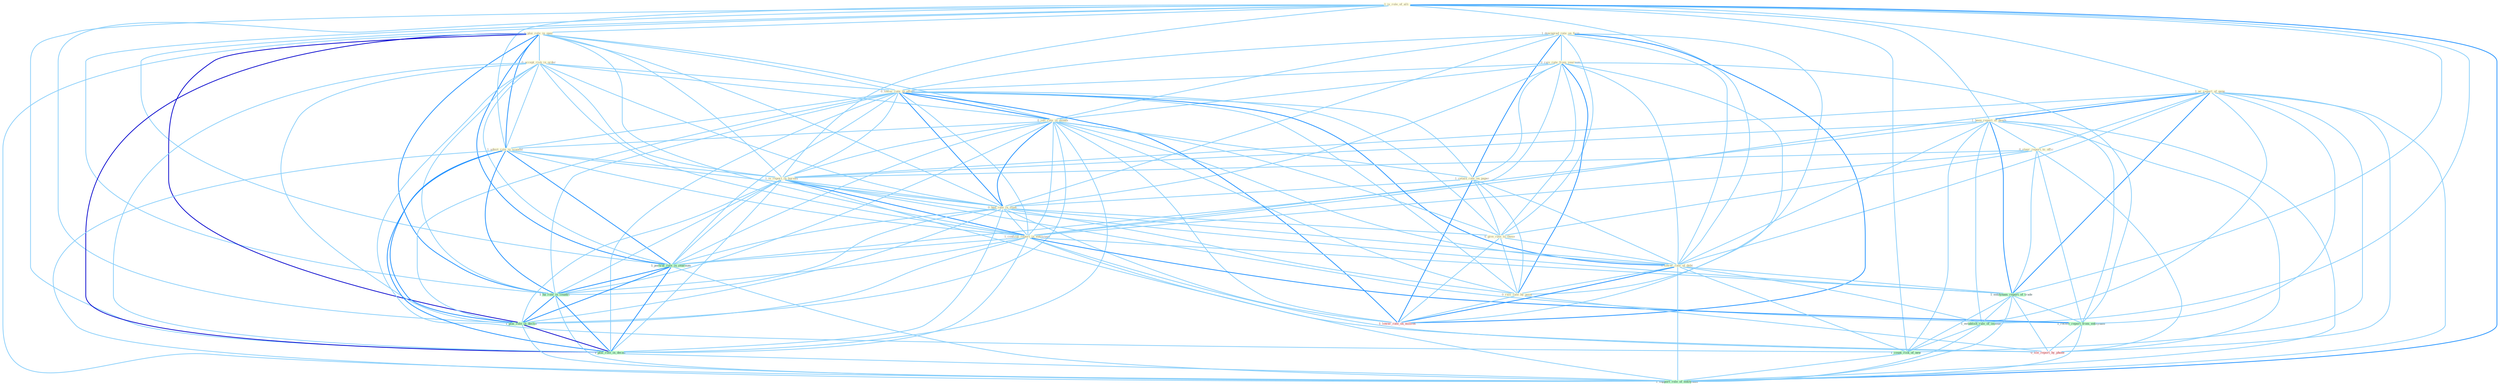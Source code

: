 Graph G{ 
    node
    [shape=polygon,style=filled,width=.5,height=.06,color="#BDFCC9",fixedsize=true,fontsize=4,
    fontcolor="#2f4f4f"];
    {node
    [color="#ffffe0", fontcolor="#8b7d6b"] "1_is_role_of_alli " "1_ar_report_of_gene " "1_downgrad_rate_on_firm " "1_plai_role_in_oper " "0_accept_risk_in_order " "1_been_report_of_death " "0_rais_rate_from_yearnum " "0_lower_rate_in_effort " "0_jolt_rate_in_month " "1_admit_role_in_scandal " "1_retain_rate_on_paper " "0_steer_report_to_offic " "1_is_report_in_bureau " "0_had_rate_in_studi " "1_confirm_report_in_entitynam " "0_give_rate_to_those " "1_lower_rate_of_debt " "0_rais_rate_by_point "}
{node [color="#fff0f5", fontcolor="#b22222"] "1_lower_rate_on_million " "0_file_report_by_phone "}
edge [color="#B0E2FF"];

	"1_is_role_of_alli " -- "1_ar_report_of_gene " [w="1", color="#87cefa" ];
	"1_is_role_of_alli " -- "1_plai_role_in_oper " [w="1", color="#87cefa" ];
	"1_is_role_of_alli " -- "1_been_report_of_death " [w="1", color="#87cefa" ];
	"1_is_role_of_alli " -- "1_admit_role_in_scandal " [w="1", color="#87cefa" ];
	"1_is_role_of_alli " -- "1_is_report_in_bureau " [w="1", color="#87cefa" ];
	"1_is_role_of_alli " -- "1_lower_rate_of_debt " [w="1", color="#87cefa" ];
	"1_is_role_of_alli " -- "1_portrai_role_in_yearnum " [w="1", color="#87cefa" ];
	"1_is_role_of_alli " -- "1_ha_role_in_countri " [w="1", color="#87cefa" ];
	"1_is_role_of_alli " -- "1_entitynam_report_of_trade " [w="1", color="#87cefa" ];
	"1_is_role_of_alli " -- "1_plai_role_in_declin " [w="1", color="#87cefa" ];
	"1_is_role_of_alli " -- "1_establish_rule_of_immun " [w="1", color="#87cefa" ];
	"1_is_role_of_alli " -- "1_count_risk_of_new " [w="1", color="#87cefa" ];
	"1_is_role_of_alli " -- "1_plai_role_in_decad " [w="1", color="#87cefa" ];
	"1_is_role_of_alli " -- "1_support_role_of_entitynam " [w="2", color="#1e90ff" , len=0.8];
	"1_ar_report_of_gene " -- "1_been_report_of_death " [w="2", color="#1e90ff" , len=0.8];
	"1_ar_report_of_gene " -- "0_steer_report_to_offic " [w="1", color="#87cefa" ];
	"1_ar_report_of_gene " -- "1_is_report_in_bureau " [w="1", color="#87cefa" ];
	"1_ar_report_of_gene " -- "1_confirm_report_in_entitynam " [w="1", color="#87cefa" ];
	"1_ar_report_of_gene " -- "1_lower_rate_of_debt " [w="1", color="#87cefa" ];
	"1_ar_report_of_gene " -- "1_entitynam_report_of_trade " [w="2", color="#1e90ff" , len=0.8];
	"1_ar_report_of_gene " -- "1_receiv_report_from_entitynam " [w="1", color="#87cefa" ];
	"1_ar_report_of_gene " -- "1_establish_rule_of_immun " [w="1", color="#87cefa" ];
	"1_ar_report_of_gene " -- "1_count_risk_of_new " [w="1", color="#87cefa" ];
	"1_ar_report_of_gene " -- "0_file_report_by_phone " [w="1", color="#87cefa" ];
	"1_ar_report_of_gene " -- "1_support_role_of_entitynam " [w="1", color="#87cefa" ];
	"1_downgrad_rate_on_firm " -- "0_rais_rate_from_yearnum " [w="1", color="#87cefa" ];
	"1_downgrad_rate_on_firm " -- "0_lower_rate_in_effort " [w="1", color="#87cefa" ];
	"1_downgrad_rate_on_firm " -- "0_jolt_rate_in_month " [w="1", color="#87cefa" ];
	"1_downgrad_rate_on_firm " -- "1_retain_rate_on_paper " [w="2", color="#1e90ff" , len=0.8];
	"1_downgrad_rate_on_firm " -- "0_had_rate_in_studi " [w="1", color="#87cefa" ];
	"1_downgrad_rate_on_firm " -- "0_give_rate_to_those " [w="1", color="#87cefa" ];
	"1_downgrad_rate_on_firm " -- "1_lower_rate_of_debt " [w="1", color="#87cefa" ];
	"1_downgrad_rate_on_firm " -- "0_rais_rate_by_point " [w="1", color="#87cefa" ];
	"1_downgrad_rate_on_firm " -- "1_lower_rate_on_million " [w="2", color="#1e90ff" , len=0.8];
	"1_plai_role_in_oper " -- "0_accept_risk_in_order " [w="1", color="#87cefa" ];
	"1_plai_role_in_oper " -- "0_lower_rate_in_effort " [w="1", color="#87cefa" ];
	"1_plai_role_in_oper " -- "0_jolt_rate_in_month " [w="1", color="#87cefa" ];
	"1_plai_role_in_oper " -- "1_admit_role_in_scandal " [w="2", color="#1e90ff" , len=0.8];
	"1_plai_role_in_oper " -- "1_is_report_in_bureau " [w="1", color="#87cefa" ];
	"1_plai_role_in_oper " -- "0_had_rate_in_studi " [w="1", color="#87cefa" ];
	"1_plai_role_in_oper " -- "1_confirm_report_in_entitynam " [w="1", color="#87cefa" ];
	"1_plai_role_in_oper " -- "1_portrai_role_in_yearnum " [w="2", color="#1e90ff" , len=0.8];
	"1_plai_role_in_oper " -- "1_ha_role_in_countri " [w="2", color="#1e90ff" , len=0.8];
	"1_plai_role_in_oper " -- "1_plai_role_in_declin " [w="3", color="#0000cd" , len=0.6];
	"1_plai_role_in_oper " -- "1_plai_role_in_decad " [w="3", color="#0000cd" , len=0.6];
	"1_plai_role_in_oper " -- "1_support_role_of_entitynam " [w="1", color="#87cefa" ];
	"0_accept_risk_in_order " -- "0_lower_rate_in_effort " [w="1", color="#87cefa" ];
	"0_accept_risk_in_order " -- "0_jolt_rate_in_month " [w="1", color="#87cefa" ];
	"0_accept_risk_in_order " -- "1_admit_role_in_scandal " [w="1", color="#87cefa" ];
	"0_accept_risk_in_order " -- "1_is_report_in_bureau " [w="1", color="#87cefa" ];
	"0_accept_risk_in_order " -- "0_had_rate_in_studi " [w="1", color="#87cefa" ];
	"0_accept_risk_in_order " -- "1_confirm_report_in_entitynam " [w="1", color="#87cefa" ];
	"0_accept_risk_in_order " -- "1_portrai_role_in_yearnum " [w="1", color="#87cefa" ];
	"0_accept_risk_in_order " -- "1_ha_role_in_countri " [w="1", color="#87cefa" ];
	"0_accept_risk_in_order " -- "1_plai_role_in_declin " [w="1", color="#87cefa" ];
	"0_accept_risk_in_order " -- "1_count_risk_of_new " [w="1", color="#87cefa" ];
	"0_accept_risk_in_order " -- "1_plai_role_in_decad " [w="1", color="#87cefa" ];
	"1_been_report_of_death " -- "0_steer_report_to_offic " [w="1", color="#87cefa" ];
	"1_been_report_of_death " -- "1_is_report_in_bureau " [w="1", color="#87cefa" ];
	"1_been_report_of_death " -- "1_confirm_report_in_entitynam " [w="1", color="#87cefa" ];
	"1_been_report_of_death " -- "1_lower_rate_of_debt " [w="1", color="#87cefa" ];
	"1_been_report_of_death " -- "1_entitynam_report_of_trade " [w="2", color="#1e90ff" , len=0.8];
	"1_been_report_of_death " -- "1_receiv_report_from_entitynam " [w="1", color="#87cefa" ];
	"1_been_report_of_death " -- "1_establish_rule_of_immun " [w="1", color="#87cefa" ];
	"1_been_report_of_death " -- "1_count_risk_of_new " [w="1", color="#87cefa" ];
	"1_been_report_of_death " -- "0_file_report_by_phone " [w="1", color="#87cefa" ];
	"1_been_report_of_death " -- "1_support_role_of_entitynam " [w="1", color="#87cefa" ];
	"0_rais_rate_from_yearnum " -- "0_lower_rate_in_effort " [w="1", color="#87cefa" ];
	"0_rais_rate_from_yearnum " -- "0_jolt_rate_in_month " [w="1", color="#87cefa" ];
	"0_rais_rate_from_yearnum " -- "1_retain_rate_on_paper " [w="1", color="#87cefa" ];
	"0_rais_rate_from_yearnum " -- "0_had_rate_in_studi " [w="1", color="#87cefa" ];
	"0_rais_rate_from_yearnum " -- "0_give_rate_to_those " [w="1", color="#87cefa" ];
	"0_rais_rate_from_yearnum " -- "1_lower_rate_of_debt " [w="1", color="#87cefa" ];
	"0_rais_rate_from_yearnum " -- "0_rais_rate_by_point " [w="2", color="#1e90ff" , len=0.8];
	"0_rais_rate_from_yearnum " -- "1_portrai_role_in_yearnum " [w="1", color="#87cefa" ];
	"0_rais_rate_from_yearnum " -- "1_lower_rate_on_million " [w="1", color="#87cefa" ];
	"0_rais_rate_from_yearnum " -- "1_receiv_report_from_entitynam " [w="1", color="#87cefa" ];
	"0_lower_rate_in_effort " -- "0_jolt_rate_in_month " [w="2", color="#1e90ff" , len=0.8];
	"0_lower_rate_in_effort " -- "1_admit_role_in_scandal " [w="1", color="#87cefa" ];
	"0_lower_rate_in_effort " -- "1_retain_rate_on_paper " [w="1", color="#87cefa" ];
	"0_lower_rate_in_effort " -- "1_is_report_in_bureau " [w="1", color="#87cefa" ];
	"0_lower_rate_in_effort " -- "0_had_rate_in_studi " [w="2", color="#1e90ff" , len=0.8];
	"0_lower_rate_in_effort " -- "1_confirm_report_in_entitynam " [w="1", color="#87cefa" ];
	"0_lower_rate_in_effort " -- "0_give_rate_to_those " [w="1", color="#87cefa" ];
	"0_lower_rate_in_effort " -- "1_lower_rate_of_debt " [w="2", color="#1e90ff" , len=0.8];
	"0_lower_rate_in_effort " -- "0_rais_rate_by_point " [w="1", color="#87cefa" ];
	"0_lower_rate_in_effort " -- "1_portrai_role_in_yearnum " [w="1", color="#87cefa" ];
	"0_lower_rate_in_effort " -- "1_ha_role_in_countri " [w="1", color="#87cefa" ];
	"0_lower_rate_in_effort " -- "1_lower_rate_on_million " [w="2", color="#1e90ff" , len=0.8];
	"0_lower_rate_in_effort " -- "1_plai_role_in_declin " [w="1", color="#87cefa" ];
	"0_lower_rate_in_effort " -- "1_plai_role_in_decad " [w="1", color="#87cefa" ];
	"0_jolt_rate_in_month " -- "1_admit_role_in_scandal " [w="1", color="#87cefa" ];
	"0_jolt_rate_in_month " -- "1_retain_rate_on_paper " [w="1", color="#87cefa" ];
	"0_jolt_rate_in_month " -- "1_is_report_in_bureau " [w="1", color="#87cefa" ];
	"0_jolt_rate_in_month " -- "0_had_rate_in_studi " [w="2", color="#1e90ff" , len=0.8];
	"0_jolt_rate_in_month " -- "1_confirm_report_in_entitynam " [w="1", color="#87cefa" ];
	"0_jolt_rate_in_month " -- "0_give_rate_to_those " [w="1", color="#87cefa" ];
	"0_jolt_rate_in_month " -- "1_lower_rate_of_debt " [w="1", color="#87cefa" ];
	"0_jolt_rate_in_month " -- "0_rais_rate_by_point " [w="1", color="#87cefa" ];
	"0_jolt_rate_in_month " -- "1_portrai_role_in_yearnum " [w="1", color="#87cefa" ];
	"0_jolt_rate_in_month " -- "1_ha_role_in_countri " [w="1", color="#87cefa" ];
	"0_jolt_rate_in_month " -- "1_lower_rate_on_million " [w="1", color="#87cefa" ];
	"0_jolt_rate_in_month " -- "1_plai_role_in_declin " [w="1", color="#87cefa" ];
	"0_jolt_rate_in_month " -- "1_plai_role_in_decad " [w="1", color="#87cefa" ];
	"1_admit_role_in_scandal " -- "1_is_report_in_bureau " [w="1", color="#87cefa" ];
	"1_admit_role_in_scandal " -- "0_had_rate_in_studi " [w="1", color="#87cefa" ];
	"1_admit_role_in_scandal " -- "1_confirm_report_in_entitynam " [w="1", color="#87cefa" ];
	"1_admit_role_in_scandal " -- "1_portrai_role_in_yearnum " [w="2", color="#1e90ff" , len=0.8];
	"1_admit_role_in_scandal " -- "1_ha_role_in_countri " [w="2", color="#1e90ff" , len=0.8];
	"1_admit_role_in_scandal " -- "1_plai_role_in_declin " [w="2", color="#1e90ff" , len=0.8];
	"1_admit_role_in_scandal " -- "1_plai_role_in_decad " [w="2", color="#1e90ff" , len=0.8];
	"1_admit_role_in_scandal " -- "1_support_role_of_entitynam " [w="1", color="#87cefa" ];
	"1_retain_rate_on_paper " -- "0_had_rate_in_studi " [w="1", color="#87cefa" ];
	"1_retain_rate_on_paper " -- "0_give_rate_to_those " [w="1", color="#87cefa" ];
	"1_retain_rate_on_paper " -- "1_lower_rate_of_debt " [w="1", color="#87cefa" ];
	"1_retain_rate_on_paper " -- "0_rais_rate_by_point " [w="1", color="#87cefa" ];
	"1_retain_rate_on_paper " -- "1_lower_rate_on_million " [w="2", color="#1e90ff" , len=0.8];
	"0_steer_report_to_offic " -- "1_is_report_in_bureau " [w="1", color="#87cefa" ];
	"0_steer_report_to_offic " -- "1_confirm_report_in_entitynam " [w="1", color="#87cefa" ];
	"0_steer_report_to_offic " -- "0_give_rate_to_those " [w="1", color="#87cefa" ];
	"0_steer_report_to_offic " -- "1_entitynam_report_of_trade " [w="1", color="#87cefa" ];
	"0_steer_report_to_offic " -- "1_receiv_report_from_entitynam " [w="1", color="#87cefa" ];
	"0_steer_report_to_offic " -- "0_file_report_by_phone " [w="1", color="#87cefa" ];
	"1_is_report_in_bureau " -- "0_had_rate_in_studi " [w="1", color="#87cefa" ];
	"1_is_report_in_bureau " -- "1_confirm_report_in_entitynam " [w="2", color="#1e90ff" , len=0.8];
	"1_is_report_in_bureau " -- "1_portrai_role_in_yearnum " [w="1", color="#87cefa" ];
	"1_is_report_in_bureau " -- "1_ha_role_in_countri " [w="1", color="#87cefa" ];
	"1_is_report_in_bureau " -- "1_entitynam_report_of_trade " [w="1", color="#87cefa" ];
	"1_is_report_in_bureau " -- "1_receiv_report_from_entitynam " [w="1", color="#87cefa" ];
	"1_is_report_in_bureau " -- "1_plai_role_in_declin " [w="1", color="#87cefa" ];
	"1_is_report_in_bureau " -- "1_plai_role_in_decad " [w="1", color="#87cefa" ];
	"1_is_report_in_bureau " -- "0_file_report_by_phone " [w="1", color="#87cefa" ];
	"0_had_rate_in_studi " -- "1_confirm_report_in_entitynam " [w="1", color="#87cefa" ];
	"0_had_rate_in_studi " -- "0_give_rate_to_those " [w="1", color="#87cefa" ];
	"0_had_rate_in_studi " -- "1_lower_rate_of_debt " [w="1", color="#87cefa" ];
	"0_had_rate_in_studi " -- "0_rais_rate_by_point " [w="1", color="#87cefa" ];
	"0_had_rate_in_studi " -- "1_portrai_role_in_yearnum " [w="1", color="#87cefa" ];
	"0_had_rate_in_studi " -- "1_ha_role_in_countri " [w="1", color="#87cefa" ];
	"0_had_rate_in_studi " -- "1_lower_rate_on_million " [w="1", color="#87cefa" ];
	"0_had_rate_in_studi " -- "1_plai_role_in_declin " [w="1", color="#87cefa" ];
	"0_had_rate_in_studi " -- "1_plai_role_in_decad " [w="1", color="#87cefa" ];
	"1_confirm_report_in_entitynam " -- "1_portrai_role_in_yearnum " [w="1", color="#87cefa" ];
	"1_confirm_report_in_entitynam " -- "1_ha_role_in_countri " [w="1", color="#87cefa" ];
	"1_confirm_report_in_entitynam " -- "1_entitynam_report_of_trade " [w="1", color="#87cefa" ];
	"1_confirm_report_in_entitynam " -- "1_receiv_report_from_entitynam " [w="2", color="#1e90ff" , len=0.8];
	"1_confirm_report_in_entitynam " -- "1_plai_role_in_declin " [w="1", color="#87cefa" ];
	"1_confirm_report_in_entitynam " -- "1_plai_role_in_decad " [w="1", color="#87cefa" ];
	"1_confirm_report_in_entitynam " -- "0_file_report_by_phone " [w="1", color="#87cefa" ];
	"1_confirm_report_in_entitynam " -- "1_support_role_of_entitynam " [w="1", color="#87cefa" ];
	"0_give_rate_to_those " -- "1_lower_rate_of_debt " [w="1", color="#87cefa" ];
	"0_give_rate_to_those " -- "0_rais_rate_by_point " [w="1", color="#87cefa" ];
	"0_give_rate_to_those " -- "1_lower_rate_on_million " [w="1", color="#87cefa" ];
	"1_lower_rate_of_debt " -- "0_rais_rate_by_point " [w="1", color="#87cefa" ];
	"1_lower_rate_of_debt " -- "1_lower_rate_on_million " [w="2", color="#1e90ff" , len=0.8];
	"1_lower_rate_of_debt " -- "1_entitynam_report_of_trade " [w="1", color="#87cefa" ];
	"1_lower_rate_of_debt " -- "1_establish_rule_of_immun " [w="1", color="#87cefa" ];
	"1_lower_rate_of_debt " -- "1_count_risk_of_new " [w="1", color="#87cefa" ];
	"1_lower_rate_of_debt " -- "1_support_role_of_entitynam " [w="1", color="#87cefa" ];
	"0_rais_rate_by_point " -- "1_lower_rate_on_million " [w="1", color="#87cefa" ];
	"0_rais_rate_by_point " -- "0_file_report_by_phone " [w="1", color="#87cefa" ];
	"1_portrai_role_in_yearnum " -- "1_ha_role_in_countri " [w="2", color="#1e90ff" , len=0.8];
	"1_portrai_role_in_yearnum " -- "1_plai_role_in_declin " [w="2", color="#1e90ff" , len=0.8];
	"1_portrai_role_in_yearnum " -- "1_plai_role_in_decad " [w="2", color="#1e90ff" , len=0.8];
	"1_portrai_role_in_yearnum " -- "1_support_role_of_entitynam " [w="1", color="#87cefa" ];
	"1_ha_role_in_countri " -- "1_plai_role_in_declin " [w="2", color="#1e90ff" , len=0.8];
	"1_ha_role_in_countri " -- "1_plai_role_in_decad " [w="2", color="#1e90ff" , len=0.8];
	"1_ha_role_in_countri " -- "1_support_role_of_entitynam " [w="1", color="#87cefa" ];
	"1_entitynam_report_of_trade " -- "1_receiv_report_from_entitynam " [w="1", color="#87cefa" ];
	"1_entitynam_report_of_trade " -- "1_establish_rule_of_immun " [w="1", color="#87cefa" ];
	"1_entitynam_report_of_trade " -- "1_count_risk_of_new " [w="1", color="#87cefa" ];
	"1_entitynam_report_of_trade " -- "0_file_report_by_phone " [w="1", color="#87cefa" ];
	"1_entitynam_report_of_trade " -- "1_support_role_of_entitynam " [w="1", color="#87cefa" ];
	"1_receiv_report_from_entitynam " -- "0_file_report_by_phone " [w="1", color="#87cefa" ];
	"1_receiv_report_from_entitynam " -- "1_support_role_of_entitynam " [w="1", color="#87cefa" ];
	"1_plai_role_in_declin " -- "1_plai_role_in_decad " [w="3", color="#0000cd" , len=0.6];
	"1_plai_role_in_declin " -- "1_support_role_of_entitynam " [w="1", color="#87cefa" ];
	"1_establish_rule_of_immun " -- "1_count_risk_of_new " [w="1", color="#87cefa" ];
	"1_establish_rule_of_immun " -- "1_support_role_of_entitynam " [w="1", color="#87cefa" ];
	"1_count_risk_of_new " -- "1_support_role_of_entitynam " [w="1", color="#87cefa" ];
	"1_plai_role_in_decad " -- "1_support_role_of_entitynam " [w="1", color="#87cefa" ];
}